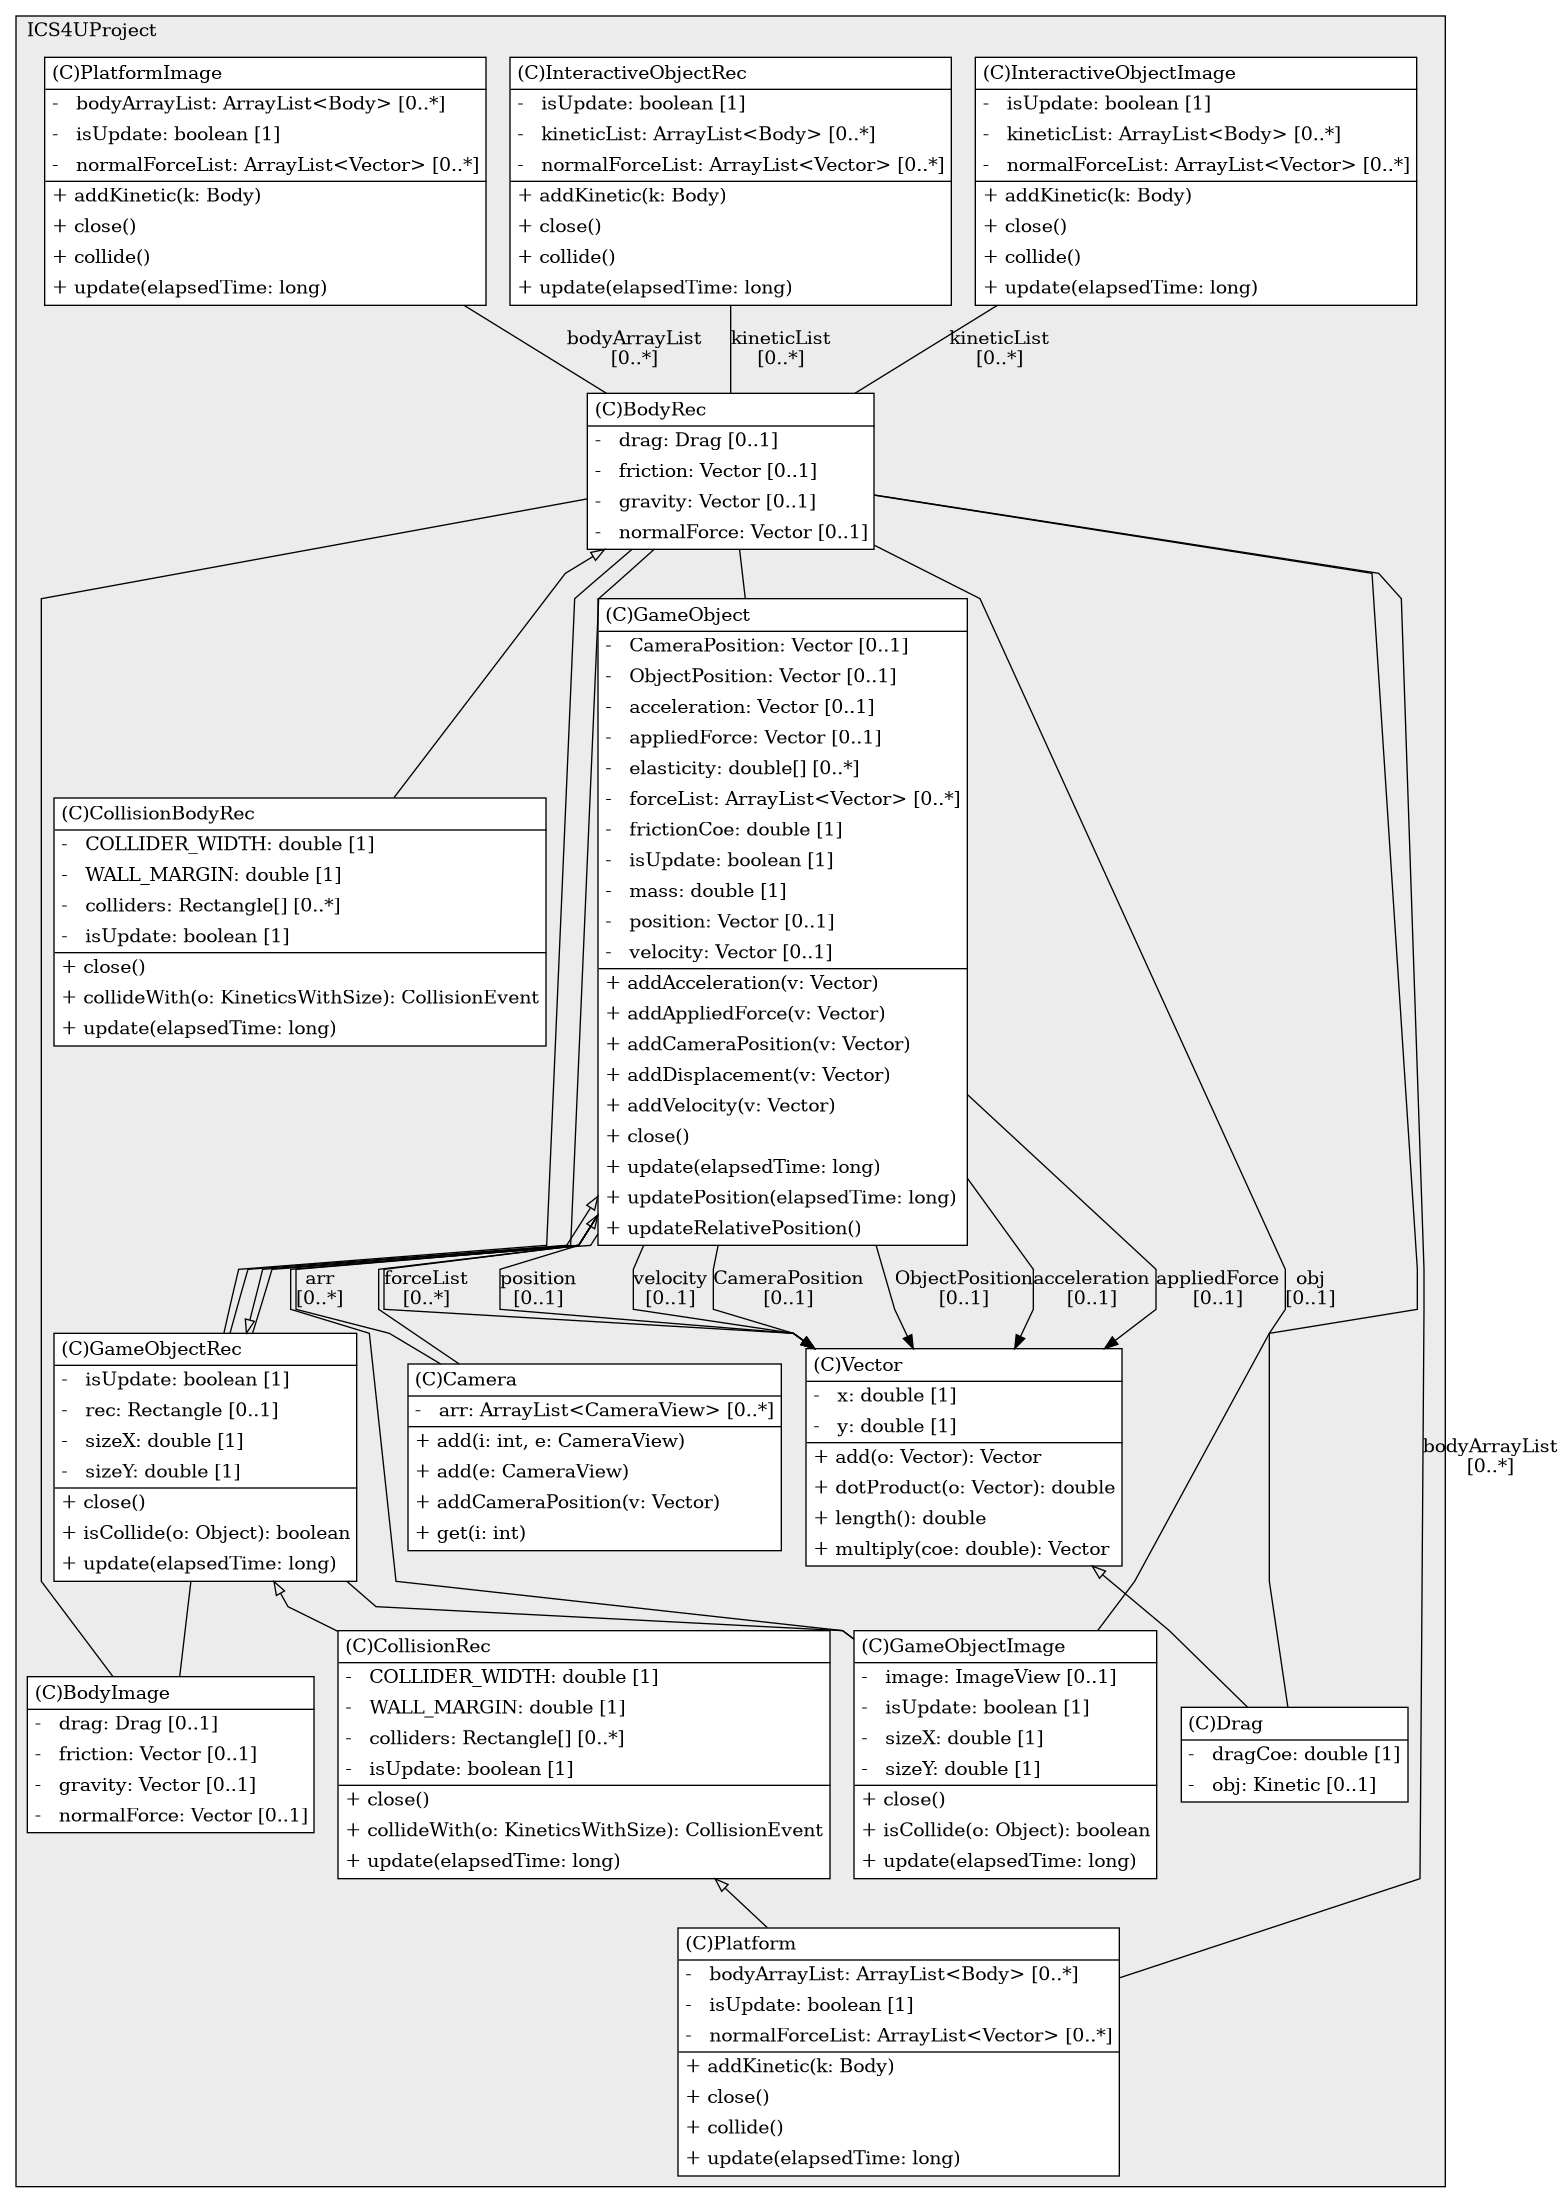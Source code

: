 @startuml

/' diagram meta data start
config=StructureConfiguration;
{
  "projectClassification": {
    "searchMode": "OpenProject", // OpenProject, AllProjects
    "includedProjects": "",
    "pathEndKeywords": "*.impl",
    "isClientPath": "",
    "isClientName": "",
    "isTestPath": "",
    "isTestName": "",
    "isMappingPath": "",
    "isMappingName": "",
    "isDataAccessPath": "",
    "isDataAccessName": "",
    "isDataStructurePath": "",
    "isDataStructureName": "",
    "isInterfaceStructuresPath": "",
    "isInterfaceStructuresName": "",
    "isEntryPointPath": "",
    "isEntryPointName": "",
    "treatFinalFieldsAsMandatory": false
  },
  "graphRestriction": {
    "classPackageExcludeFilter": "",
    "classPackageIncludeFilter": "",
    "classNameExcludeFilter": "",
    "classNameIncludeFilter": "",
    "methodNameExcludeFilter": "",
    "methodNameIncludeFilter": "",
    "removeByInheritance": "", // inheritance/annotation based filtering is done in a second step
    "removeByAnnotation": "",
    "removeByClassPackage": "", // cleanup the graph after inheritance/annotation based filtering is done
    "removeByClassName": "",
    "cutMappings": false,
    "cutEnum": true,
    "cutTests": true,
    "cutClient": true,
    "cutDataAccess": true,
    "cutInterfaceStructures": true,
    "cutDataStructures": true,
    "cutGetterAndSetter": true,
    "cutConstructors": true
  },
  "graphTraversal": {
    "forwardDepth": 3,
    "backwardDepth": 3,
    "classPackageExcludeFilter": "",
    "classPackageIncludeFilter": "",
    "classNameExcludeFilter": "",
    "classNameIncludeFilter": "",
    "methodNameExcludeFilter": "",
    "methodNameIncludeFilter": "",
    "hideMappings": false,
    "hideDataStructures": false,
    "hidePrivateMethods": true,
    "hideInterfaceCalls": true, // indirection: implementation -> interface (is hidden) -> implementation
    "onlyShowApplicationEntryPoints": false, // root node is included
    "useMethodCallsForStructureDiagram": "ForwardOnly" // ForwardOnly, BothDirections, No
  },
  "details": {
    "aggregation": "GroupByClass", // ByClass, GroupByClass, None
    "showClassGenericTypes": true,
    "showMethods": true,
    "showMethodParameterNames": true,
    "showMethodParameterTypes": true,
    "showMethodReturnType": true,
    "showPackageLevels": 2,
    "showDetailedClassStructure": true
  },
  "rootClass": "ICS4UProject.GameObject",
  "extensionCallbackMethod": "" // qualified.class.name#methodName - signature: public static String method(String)
}
diagram meta data end '/



digraph g {
    rankdir="TB"
    splines=polyline
    

'nodes 
subgraph cluster_1237709535 { 
   	label=ICS4UProject
	labeljust=l
	fillcolor="#ececec"
	style=filled
   
   BodyImage1237709535[
	label=<<TABLE BORDER="1" CELLBORDER="0" CELLPADDING="4" CELLSPACING="0">
<TR><TD ALIGN="LEFT" >(C)BodyImage</TD></TR>
<HR/>
<TR><TD ALIGN="LEFT" >-   drag: Drag [0..1]</TD></TR>
<TR><TD ALIGN="LEFT" >-   friction: Vector [0..1]</TD></TR>
<TR><TD ALIGN="LEFT" >-   gravity: Vector [0..1]</TD></TR>
<TR><TD ALIGN="LEFT" >-   normalForce: Vector [0..1]</TD></TR>
</TABLE>>
	style=filled
	margin=0
	shape=plaintext
	fillcolor="#FFFFFF"
];

BodyRec1237709535[
	label=<<TABLE BORDER="1" CELLBORDER="0" CELLPADDING="4" CELLSPACING="0">
<TR><TD ALIGN="LEFT" >(C)BodyRec</TD></TR>
<HR/>
<TR><TD ALIGN="LEFT" >-   drag: Drag [0..1]</TD></TR>
<TR><TD ALIGN="LEFT" >-   friction: Vector [0..1]</TD></TR>
<TR><TD ALIGN="LEFT" >-   gravity: Vector [0..1]</TD></TR>
<TR><TD ALIGN="LEFT" >-   normalForce: Vector [0..1]</TD></TR>
</TABLE>>
	style=filled
	margin=0
	shape=plaintext
	fillcolor="#FFFFFF"
];

Camera1237709535[
	label=<<TABLE BORDER="1" CELLBORDER="0" CELLPADDING="4" CELLSPACING="0">
<TR><TD ALIGN="LEFT" >(C)Camera</TD></TR>
<HR/>
<TR><TD ALIGN="LEFT" >-   arr: ArrayList&lt;CameraView&gt; [0..*]</TD></TR>
<HR/>
<TR><TD ALIGN="LEFT" >+ add(i: int, e: CameraView)</TD></TR>
<TR><TD ALIGN="LEFT" >+ add(e: CameraView)</TD></TR>
<TR><TD ALIGN="LEFT" >+ addCameraPosition(v: Vector)</TD></TR>
<TR><TD ALIGN="LEFT" >+ get(i: int)</TD></TR>
</TABLE>>
	style=filled
	margin=0
	shape=plaintext
	fillcolor="#FFFFFF"
];

CollisionBodyRec1237709535[
	label=<<TABLE BORDER="1" CELLBORDER="0" CELLPADDING="4" CELLSPACING="0">
<TR><TD ALIGN="LEFT" >(C)CollisionBodyRec</TD></TR>
<HR/>
<TR><TD ALIGN="LEFT" >-   COLLIDER_WIDTH: double [1]</TD></TR>
<TR><TD ALIGN="LEFT" >-   WALL_MARGIN: double [1]</TD></TR>
<TR><TD ALIGN="LEFT" >-   colliders: Rectangle[] [0..*]</TD></TR>
<TR><TD ALIGN="LEFT" >-   isUpdate: boolean [1]</TD></TR>
<HR/>
<TR><TD ALIGN="LEFT" >+ close()</TD></TR>
<TR><TD ALIGN="LEFT" >+ collideWith(o: KineticsWithSize): CollisionEvent</TD></TR>
<TR><TD ALIGN="LEFT" >+ update(elapsedTime: long)</TD></TR>
</TABLE>>
	style=filled
	margin=0
	shape=plaintext
	fillcolor="#FFFFFF"
];

CollisionRec1237709535[
	label=<<TABLE BORDER="1" CELLBORDER="0" CELLPADDING="4" CELLSPACING="0">
<TR><TD ALIGN="LEFT" >(C)CollisionRec</TD></TR>
<HR/>
<TR><TD ALIGN="LEFT" >-   COLLIDER_WIDTH: double [1]</TD></TR>
<TR><TD ALIGN="LEFT" >-   WALL_MARGIN: double [1]</TD></TR>
<TR><TD ALIGN="LEFT" >-   colliders: Rectangle[] [0..*]</TD></TR>
<TR><TD ALIGN="LEFT" >-   isUpdate: boolean [1]</TD></TR>
<HR/>
<TR><TD ALIGN="LEFT" >+ close()</TD></TR>
<TR><TD ALIGN="LEFT" >+ collideWith(o: KineticsWithSize): CollisionEvent</TD></TR>
<TR><TD ALIGN="LEFT" >+ update(elapsedTime: long)</TD></TR>
</TABLE>>
	style=filled
	margin=0
	shape=plaintext
	fillcolor="#FFFFFF"
];

Drag1237709535[
	label=<<TABLE BORDER="1" CELLBORDER="0" CELLPADDING="4" CELLSPACING="0">
<TR><TD ALIGN="LEFT" >(C)Drag</TD></TR>
<HR/>
<TR><TD ALIGN="LEFT" >-   dragCoe: double [1]</TD></TR>
<TR><TD ALIGN="LEFT" >-   obj: Kinetic [0..1]</TD></TR>
</TABLE>>
	style=filled
	margin=0
	shape=plaintext
	fillcolor="#FFFFFF"
];

GameObject1237709535[
	label=<<TABLE BORDER="1" CELLBORDER="0" CELLPADDING="4" CELLSPACING="0">
<TR><TD ALIGN="LEFT" >(C)GameObject</TD></TR>
<HR/>
<TR><TD ALIGN="LEFT" >-   CameraPosition: Vector [0..1]</TD></TR>
<TR><TD ALIGN="LEFT" >-   ObjectPosition: Vector [0..1]</TD></TR>
<TR><TD ALIGN="LEFT" >-   acceleration: Vector [0..1]</TD></TR>
<TR><TD ALIGN="LEFT" >-   appliedForce: Vector [0..1]</TD></TR>
<TR><TD ALIGN="LEFT" >-   elasticity: double[] [0..*]</TD></TR>
<TR><TD ALIGN="LEFT" >-   forceList: ArrayList&lt;Vector&gt; [0..*]</TD></TR>
<TR><TD ALIGN="LEFT" >-   frictionCoe: double [1]</TD></TR>
<TR><TD ALIGN="LEFT" >-   isUpdate: boolean [1]</TD></TR>
<TR><TD ALIGN="LEFT" >-   mass: double [1]</TD></TR>
<TR><TD ALIGN="LEFT" >-   position: Vector [0..1]</TD></TR>
<TR><TD ALIGN="LEFT" >-   velocity: Vector [0..1]</TD></TR>
<HR/>
<TR><TD ALIGN="LEFT" >+ addAcceleration(v: Vector)</TD></TR>
<TR><TD ALIGN="LEFT" >+ addAppliedForce(v: Vector)</TD></TR>
<TR><TD ALIGN="LEFT" >+ addCameraPosition(v: Vector)</TD></TR>
<TR><TD ALIGN="LEFT" >+ addDisplacement(v: Vector)</TD></TR>
<TR><TD ALIGN="LEFT" >+ addVelocity(v: Vector)</TD></TR>
<TR><TD ALIGN="LEFT" >+ close()</TD></TR>
<TR><TD ALIGN="LEFT" >+ update(elapsedTime: long)</TD></TR>
<TR><TD ALIGN="LEFT" >+ updatePosition(elapsedTime: long)</TD></TR>
<TR><TD ALIGN="LEFT" >+ updateRelativePosition()</TD></TR>
</TABLE>>
	style=filled
	margin=0
	shape=plaintext
	fillcolor="#FFFFFF"
];

GameObjectImage1237709535[
	label=<<TABLE BORDER="1" CELLBORDER="0" CELLPADDING="4" CELLSPACING="0">
<TR><TD ALIGN="LEFT" >(C)GameObjectImage</TD></TR>
<HR/>
<TR><TD ALIGN="LEFT" >-   image: ImageView [0..1]</TD></TR>
<TR><TD ALIGN="LEFT" >-   isUpdate: boolean [1]</TD></TR>
<TR><TD ALIGN="LEFT" >-   sizeX: double [1]</TD></TR>
<TR><TD ALIGN="LEFT" >-   sizeY: double [1]</TD></TR>
<HR/>
<TR><TD ALIGN="LEFT" >+ close()</TD></TR>
<TR><TD ALIGN="LEFT" >+ isCollide(o: Object): boolean</TD></TR>
<TR><TD ALIGN="LEFT" >+ update(elapsedTime: long)</TD></TR>
</TABLE>>
	style=filled
	margin=0
	shape=plaintext
	fillcolor="#FFFFFF"
];

GameObjectRec1237709535[
	label=<<TABLE BORDER="1" CELLBORDER="0" CELLPADDING="4" CELLSPACING="0">
<TR><TD ALIGN="LEFT" >(C)GameObjectRec</TD></TR>
<HR/>
<TR><TD ALIGN="LEFT" >-   isUpdate: boolean [1]</TD></TR>
<TR><TD ALIGN="LEFT" >-   rec: Rectangle [0..1]</TD></TR>
<TR><TD ALIGN="LEFT" >-   sizeX: double [1]</TD></TR>
<TR><TD ALIGN="LEFT" >-   sizeY: double [1]</TD></TR>
<HR/>
<TR><TD ALIGN="LEFT" >+ close()</TD></TR>
<TR><TD ALIGN="LEFT" >+ isCollide(o: Object): boolean</TD></TR>
<TR><TD ALIGN="LEFT" >+ update(elapsedTime: long)</TD></TR>
</TABLE>>
	style=filled
	margin=0
	shape=plaintext
	fillcolor="#FFFFFF"
];

InteractiveObjectImage1237709535[
	label=<<TABLE BORDER="1" CELLBORDER="0" CELLPADDING="4" CELLSPACING="0">
<TR><TD ALIGN="LEFT" >(C)InteractiveObjectImage</TD></TR>
<HR/>
<TR><TD ALIGN="LEFT" >-   isUpdate: boolean [1]</TD></TR>
<TR><TD ALIGN="LEFT" >-   kineticList: ArrayList&lt;Body&gt; [0..*]</TD></TR>
<TR><TD ALIGN="LEFT" >-   normalForceList: ArrayList&lt;Vector&gt; [0..*]</TD></TR>
<HR/>
<TR><TD ALIGN="LEFT" >+ addKinetic(k: Body)</TD></TR>
<TR><TD ALIGN="LEFT" >+ close()</TD></TR>
<TR><TD ALIGN="LEFT" >+ collide()</TD></TR>
<TR><TD ALIGN="LEFT" >+ update(elapsedTime: long)</TD></TR>
</TABLE>>
	style=filled
	margin=0
	shape=plaintext
	fillcolor="#FFFFFF"
];

InteractiveObjectRec1237709535[
	label=<<TABLE BORDER="1" CELLBORDER="0" CELLPADDING="4" CELLSPACING="0">
<TR><TD ALIGN="LEFT" >(C)InteractiveObjectRec</TD></TR>
<HR/>
<TR><TD ALIGN="LEFT" >-   isUpdate: boolean [1]</TD></TR>
<TR><TD ALIGN="LEFT" >-   kineticList: ArrayList&lt;Body&gt; [0..*]</TD></TR>
<TR><TD ALIGN="LEFT" >-   normalForceList: ArrayList&lt;Vector&gt; [0..*]</TD></TR>
<HR/>
<TR><TD ALIGN="LEFT" >+ addKinetic(k: Body)</TD></TR>
<TR><TD ALIGN="LEFT" >+ close()</TD></TR>
<TR><TD ALIGN="LEFT" >+ collide()</TD></TR>
<TR><TD ALIGN="LEFT" >+ update(elapsedTime: long)</TD></TR>
</TABLE>>
	style=filled
	margin=0
	shape=plaintext
	fillcolor="#FFFFFF"
];

Platform1237709535[
	label=<<TABLE BORDER="1" CELLBORDER="0" CELLPADDING="4" CELLSPACING="0">
<TR><TD ALIGN="LEFT" >(C)Platform</TD></TR>
<HR/>
<TR><TD ALIGN="LEFT" >-   bodyArrayList: ArrayList&lt;Body&gt; [0..*]</TD></TR>
<TR><TD ALIGN="LEFT" >-   isUpdate: boolean [1]</TD></TR>
<TR><TD ALIGN="LEFT" >-   normalForceList: ArrayList&lt;Vector&gt; [0..*]</TD></TR>
<HR/>
<TR><TD ALIGN="LEFT" >+ addKinetic(k: Body)</TD></TR>
<TR><TD ALIGN="LEFT" >+ close()</TD></TR>
<TR><TD ALIGN="LEFT" >+ collide()</TD></TR>
<TR><TD ALIGN="LEFT" >+ update(elapsedTime: long)</TD></TR>
</TABLE>>
	style=filled
	margin=0
	shape=plaintext
	fillcolor="#FFFFFF"
];

PlatformImage1237709535[
	label=<<TABLE BORDER="1" CELLBORDER="0" CELLPADDING="4" CELLSPACING="0">
<TR><TD ALIGN="LEFT" >(C)PlatformImage</TD></TR>
<HR/>
<TR><TD ALIGN="LEFT" >-   bodyArrayList: ArrayList&lt;Body&gt; [0..*]</TD></TR>
<TR><TD ALIGN="LEFT" >-   isUpdate: boolean [1]</TD></TR>
<TR><TD ALIGN="LEFT" >-   normalForceList: ArrayList&lt;Vector&gt; [0..*]</TD></TR>
<HR/>
<TR><TD ALIGN="LEFT" >+ addKinetic(k: Body)</TD></TR>
<TR><TD ALIGN="LEFT" >+ close()</TD></TR>
<TR><TD ALIGN="LEFT" >+ collide()</TD></TR>
<TR><TD ALIGN="LEFT" >+ update(elapsedTime: long)</TD></TR>
</TABLE>>
	style=filled
	margin=0
	shape=plaintext
	fillcolor="#FFFFFF"
];

Vector1237709535[
	label=<<TABLE BORDER="1" CELLBORDER="0" CELLPADDING="4" CELLSPACING="0">
<TR><TD ALIGN="LEFT" >(C)Vector</TD></TR>
<HR/>
<TR><TD ALIGN="LEFT" >-   x: double [1]</TD></TR>
<TR><TD ALIGN="LEFT" >-   y: double [1]</TD></TR>
<HR/>
<TR><TD ALIGN="LEFT" >+ add(o: Vector): Vector</TD></TR>
<TR><TD ALIGN="LEFT" >+ dotProduct(o: Vector): double</TD></TR>
<TR><TD ALIGN="LEFT" >+ length(): double</TD></TR>
<TR><TD ALIGN="LEFT" >+ multiply(coe: double): Vector</TD></TR>
</TABLE>>
	style=filled
	margin=0
	shape=plaintext
	fillcolor="#FFFFFF"
];
} 

'edges    
BodyRec1237709535 -> BodyImage1237709535[arrowhead=none];
BodyRec1237709535 -> CollisionBodyRec1237709535[arrowhead=none, arrowtail=empty, dir=both];
BodyRec1237709535 -> GameObject1237709535[arrowhead=none];
BodyRec1237709535 -> GameObjectImage1237709535[arrowhead=none];
BodyRec1237709535 -> GameObjectRec1237709535[arrowhead=none];
Camera1237709535 -> GameObject1237709535[label="arr
[0..*]", arrowhead=none];
CollisionRec1237709535 -> Platform1237709535[arrowhead=none, arrowtail=empty, dir=both];
Drag1237709535 -> BodyRec1237709535[label="obj
[0..1]", arrowhead=none];
GameObject1237709535 -> Camera1237709535[arrowhead=none];
GameObject1237709535 -> GameObjectImage1237709535[arrowhead=none, arrowtail=empty, dir=both];
GameObject1237709535 -> GameObjectRec1237709535[arrowhead=none, arrowtail=empty, dir=both];
GameObject1237709535 -> Vector1237709535[label="CameraPosition
[0..1]"];
GameObject1237709535 -> Vector1237709535[label="ObjectPosition
[0..1]"];
GameObject1237709535 -> Vector1237709535[label="acceleration
[0..1]"];
GameObject1237709535 -> Vector1237709535[label="appliedForce
[0..1]"];
GameObject1237709535 -> Vector1237709535[label="forceList
[0..*]"];
GameObject1237709535 -> Vector1237709535[label="position
[0..1]"];
GameObject1237709535 -> Vector1237709535[label="velocity
[0..1]"];
GameObjectRec1237709535 -> BodyImage1237709535[arrowhead=none];
GameObjectRec1237709535 -> BodyRec1237709535[arrowhead=none, arrowtail=empty, dir=both];
GameObjectRec1237709535 -> CollisionRec1237709535[arrowhead=none, arrowtail=empty, dir=both];
GameObjectRec1237709535 -> GameObject1237709535[arrowhead=none];
GameObjectRec1237709535 -> GameObjectImage1237709535[arrowhead=none];
InteractiveObjectImage1237709535 -> BodyRec1237709535[label="kineticList
[0..*]", arrowhead=none];
InteractiveObjectRec1237709535 -> BodyRec1237709535[label="kineticList
[0..*]", arrowhead=none];
Platform1237709535 -> BodyRec1237709535[label="bodyArrayList
[0..*]", arrowhead=none];
PlatformImage1237709535 -> BodyRec1237709535[label="bodyArrayList
[0..*]", arrowhead=none];
Vector1237709535 -> Drag1237709535[arrowhead=none, arrowtail=empty, dir=both];
    
}
@enduml